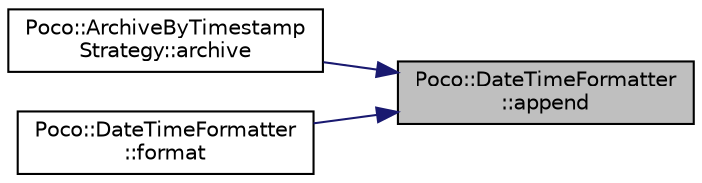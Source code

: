 digraph "Poco::DateTimeFormatter::append"
{
 // LATEX_PDF_SIZE
  edge [fontname="Helvetica",fontsize="10",labelfontname="Helvetica",labelfontsize="10"];
  node [fontname="Helvetica",fontsize="10",shape=record];
  rankdir="RL";
  Node1 [label="Poco::DateTimeFormatter\l::append",height=0.2,width=0.4,color="black", fillcolor="grey75", style="filled", fontcolor="black",tooltip=" "];
  Node1 -> Node2 [dir="back",color="midnightblue",fontsize="10",style="solid",fontname="Helvetica"];
  Node2 [label="Poco::ArchiveByTimestamp\lStrategy::archive",height=0.2,width=0.4,color="black", fillcolor="white", style="filled",URL="$classPoco_1_1ArchiveByTimestampStrategy.html#a4c7041adef17134cd34ed2d5b78e9306",tooltip=" "];
  Node1 -> Node3 [dir="back",color="midnightblue",fontsize="10",style="solid",fontname="Helvetica"];
  Node3 [label="Poco::DateTimeFormatter\l::format",height=0.2,width=0.4,color="black", fillcolor="white", style="filled",URL="$classPoco_1_1DateTimeFormatter.html#aa8fec799feb399d8356e94a18d854f32",tooltip=" "];
}
